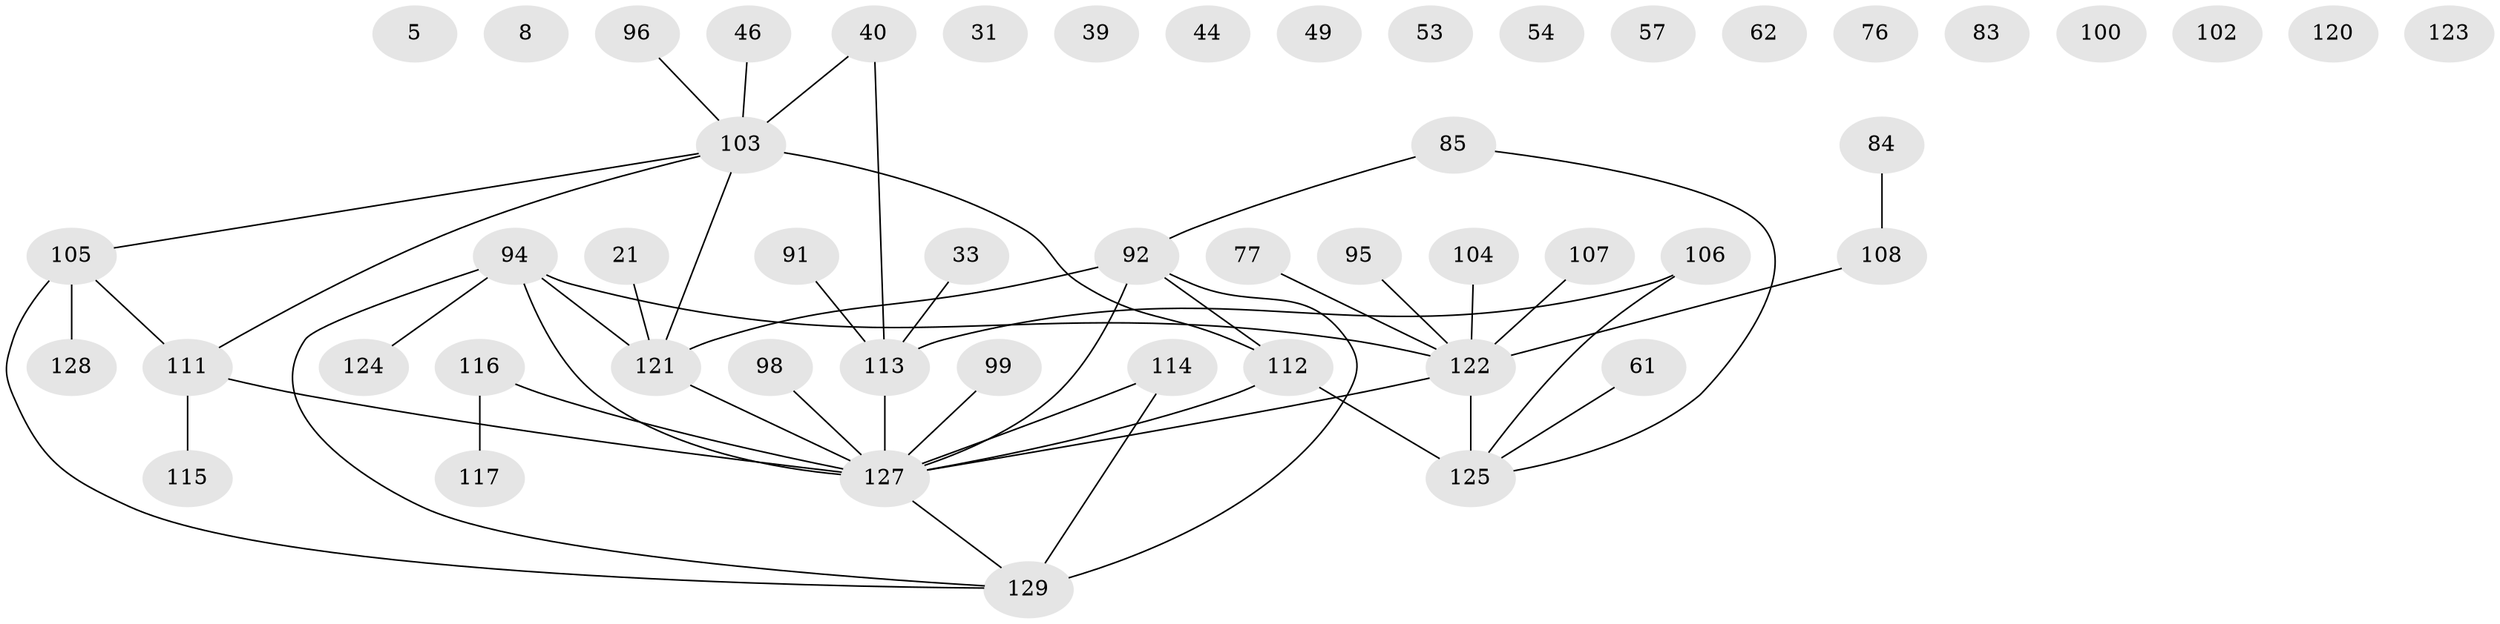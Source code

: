 // original degree distribution, {3: 0.1937984496124031, 2: 0.2558139534883721, 4: 0.11627906976744186, 0: 0.10077519379844961, 1: 0.26356589147286824, 5: 0.03875968992248062, 6: 0.031007751937984496}
// Generated by graph-tools (version 1.1) at 2025/42/03/04/25 21:42:39]
// undirected, 51 vertices, 49 edges
graph export_dot {
graph [start="1"]
  node [color=gray90,style=filled];
  5;
  8;
  21;
  31;
  33;
  39;
  40;
  44;
  46;
  49;
  53;
  54;
  57;
  61;
  62;
  76;
  77;
  83;
  84;
  85 [super="+56"];
  91;
  92 [super="+24+59+86"];
  94;
  95;
  96;
  98;
  99;
  100 [super="+79"];
  102 [super="+97"];
  103 [super="+80+72"];
  104;
  105 [super="+82"];
  106 [super="+15+10+22+78"];
  107;
  108;
  111 [super="+26+66+69"];
  112 [super="+37+36+45"];
  113 [super="+52+67+81"];
  114 [super="+14"];
  115 [super="+48"];
  116;
  117;
  120 [super="+65"];
  121 [super="+87+75+118"];
  122 [super="+12+30+43+119+70"];
  123;
  124;
  125 [super="+101"];
  127 [super="+55+90+110+126"];
  128 [super="+6"];
  129 [super="+38+88+109"];
  21 -- 121;
  33 -- 113;
  40 -- 103;
  40 -- 113;
  46 -- 103;
  61 -- 125;
  77 -- 122;
  84 -- 108;
  85 -- 125;
  85 -- 92;
  91 -- 113;
  92 -- 112 [weight=3];
  92 -- 121 [weight=2];
  92 -- 129 [weight=2];
  92 -- 127;
  94 -- 124;
  94 -- 129;
  94 -- 122 [weight=2];
  94 -- 121;
  94 -- 127;
  95 -- 122;
  96 -- 103;
  98 -- 127;
  99 -- 127;
  103 -- 121;
  103 -- 111;
  103 -- 112 [weight=2];
  103 -- 105;
  104 -- 122;
  105 -- 128;
  105 -- 111;
  105 -- 129 [weight=2];
  106 -- 125;
  106 -- 113;
  107 -- 122;
  108 -- 122 [weight=2];
  111 -- 115 [weight=2];
  111 -- 127 [weight=3];
  112 -- 125;
  112 -- 127;
  113 -- 127 [weight=2];
  114 -- 129 [weight=2];
  114 -- 127;
  116 -- 117;
  116 -- 127;
  121 -- 127;
  122 -- 127;
  122 -- 125 [weight=3];
  127 -- 129;
}
